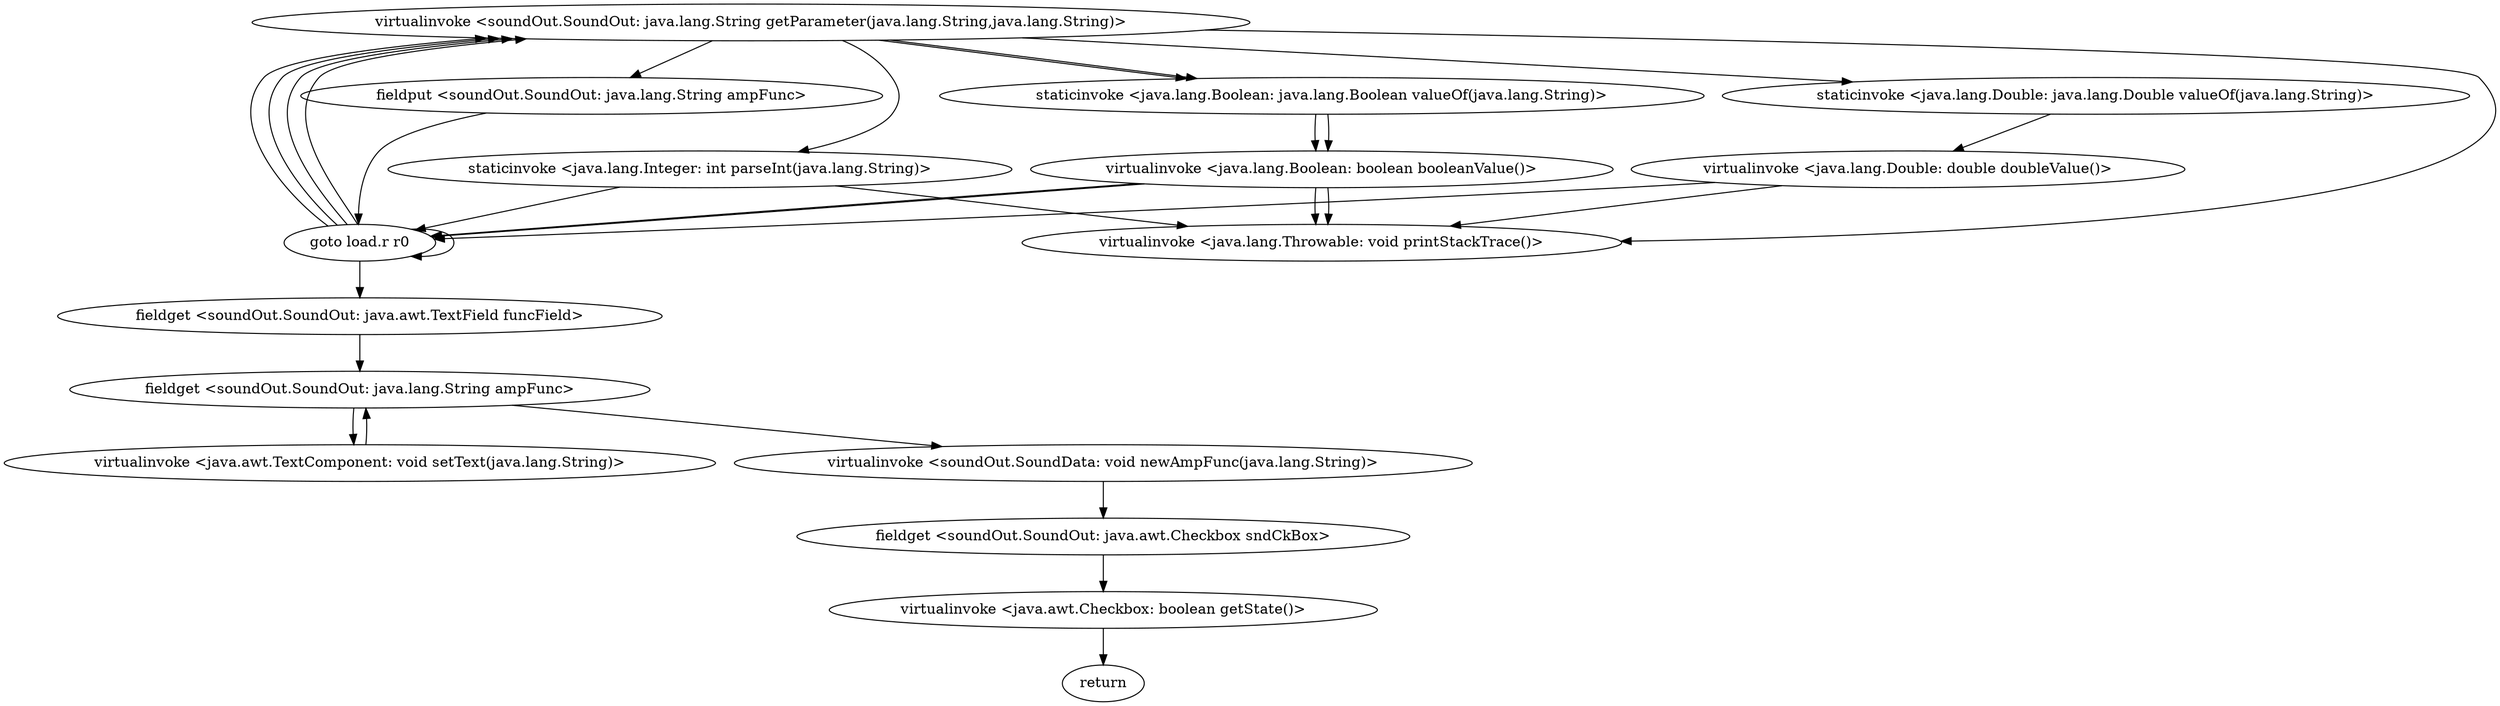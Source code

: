 digraph "" {
"virtualinvoke <soundOut.SoundOut: java.lang.String getParameter(java.lang.String,java.lang.String)>";
 "virtualinvoke <soundOut.SoundOut: java.lang.String getParameter(java.lang.String,java.lang.String)>"->"staticinvoke <java.lang.Integer: int parseInt(java.lang.String)>";
 "staticinvoke <java.lang.Integer: int parseInt(java.lang.String)>"->"goto load.r r0";
 "goto load.r r0"->"virtualinvoke <soundOut.SoundOut: java.lang.String getParameter(java.lang.String,java.lang.String)>";
 "virtualinvoke <soundOut.SoundOut: java.lang.String getParameter(java.lang.String,java.lang.String)>"->"staticinvoke <java.lang.Boolean: java.lang.Boolean valueOf(java.lang.String)>";
 "staticinvoke <java.lang.Boolean: java.lang.Boolean valueOf(java.lang.String)>"->"virtualinvoke <java.lang.Boolean: boolean booleanValue()>";
 "virtualinvoke <java.lang.Boolean: boolean booleanValue()>"->"goto load.r r0";
 "goto load.r r0"->"virtualinvoke <soundOut.SoundOut: java.lang.String getParameter(java.lang.String,java.lang.String)>";
 "virtualinvoke <soundOut.SoundOut: java.lang.String getParameter(java.lang.String,java.lang.String)>"->"fieldput <soundOut.SoundOut: java.lang.String ampFunc>";
 "fieldput <soundOut.SoundOut: java.lang.String ampFunc>"->"goto load.r r0";
 "goto load.r r0"->"virtualinvoke <soundOut.SoundOut: java.lang.String getParameter(java.lang.String,java.lang.String)>";
 "virtualinvoke <soundOut.SoundOut: java.lang.String getParameter(java.lang.String,java.lang.String)>"->"staticinvoke <java.lang.Double: java.lang.Double valueOf(java.lang.String)>";
 "staticinvoke <java.lang.Double: java.lang.Double valueOf(java.lang.String)>"->"virtualinvoke <java.lang.Double: double doubleValue()>";
 "virtualinvoke <java.lang.Double: double doubleValue()>"->"goto load.r r0";
 "goto load.r r0"->"virtualinvoke <soundOut.SoundOut: java.lang.String getParameter(java.lang.String,java.lang.String)>";
 "virtualinvoke <soundOut.SoundOut: java.lang.String getParameter(java.lang.String,java.lang.String)>"->"staticinvoke <java.lang.Boolean: java.lang.Boolean valueOf(java.lang.String)>";
 "staticinvoke <java.lang.Boolean: java.lang.Boolean valueOf(java.lang.String)>"->"virtualinvoke <java.lang.Boolean: boolean booleanValue()>";
 "virtualinvoke <java.lang.Boolean: boolean booleanValue()>"->"goto load.r r0";
 "goto load.r r0"->"goto load.r r0";
 "goto load.r r0"->"fieldget <soundOut.SoundOut: java.awt.TextField funcField>";
 "fieldget <soundOut.SoundOut: java.awt.TextField funcField>"->"fieldget <soundOut.SoundOut: java.lang.String ampFunc>";
 "fieldget <soundOut.SoundOut: java.lang.String ampFunc>"->"virtualinvoke <java.awt.TextComponent: void setText(java.lang.String)>";
 "virtualinvoke <java.awt.TextComponent: void setText(java.lang.String)>"->"fieldget <soundOut.SoundOut: java.lang.String ampFunc>";
 "fieldget <soundOut.SoundOut: java.lang.String ampFunc>"->"virtualinvoke <soundOut.SoundData: void newAmpFunc(java.lang.String)>";
 "virtualinvoke <soundOut.SoundData: void newAmpFunc(java.lang.String)>"->"fieldget <soundOut.SoundOut: java.awt.Checkbox sndCkBox>";
 "fieldget <soundOut.SoundOut: java.awt.Checkbox sndCkBox>"->"virtualinvoke <java.awt.Checkbox: boolean getState()>";
 "virtualinvoke <java.awt.Checkbox: boolean getState()>"->"return";
"virtualinvoke <java.lang.Throwable: void printStackTrace()>";
 "virtualinvoke <java.lang.Boolean: boolean booleanValue()>"->"virtualinvoke <java.lang.Throwable: void printStackTrace()>";
 "virtualinvoke <java.lang.Double: double doubleValue()>"->"virtualinvoke <java.lang.Throwable: void printStackTrace()>";
 "virtualinvoke <soundOut.SoundOut: java.lang.String getParameter(java.lang.String,java.lang.String)>"->"virtualinvoke <java.lang.Throwable: void printStackTrace()>";
 "virtualinvoke <java.lang.Boolean: boolean booleanValue()>"->"virtualinvoke <java.lang.Throwable: void printStackTrace()>";
 "staticinvoke <java.lang.Integer: int parseInt(java.lang.String)>"->"virtualinvoke <java.lang.Throwable: void printStackTrace()>";
}
